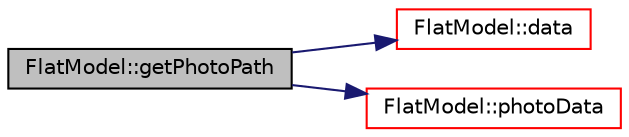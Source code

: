 digraph "FlatModel::getPhotoPath"
{
 // LATEX_PDF_SIZE
  edge [fontname="Helvetica",fontsize="10",labelfontname="Helvetica",labelfontsize="10"];
  node [fontname="Helvetica",fontsize="10",shape=record];
  rankdir="LR";
  Node1 [label="FlatModel::getPhotoPath",height=0.2,width=0.4,color="black", fillcolor="grey75", style="filled", fontcolor="black",tooltip=" "];
  Node1 -> Node2 [color="midnightblue",fontsize="10",style="solid",fontname="Helvetica"];
  Node2 [label="FlatModel::data",height=0.2,width=0.4,color="red", fillcolor="white", style="filled",URL="$class_flat_model.html#a2fc0d267fad3b42f6696fed5e392d443",tooltip=" "];
  Node1 -> Node5 [color="midnightblue",fontsize="10",style="solid",fontname="Helvetica"];
  Node5 [label="FlatModel::photoData",height=0.2,width=0.4,color="red", fillcolor="white", style="filled",URL="$class_flat_model.html#a4fc6cdcc57bfa8297d806d6bc694d92c",tooltip=" "];
}
